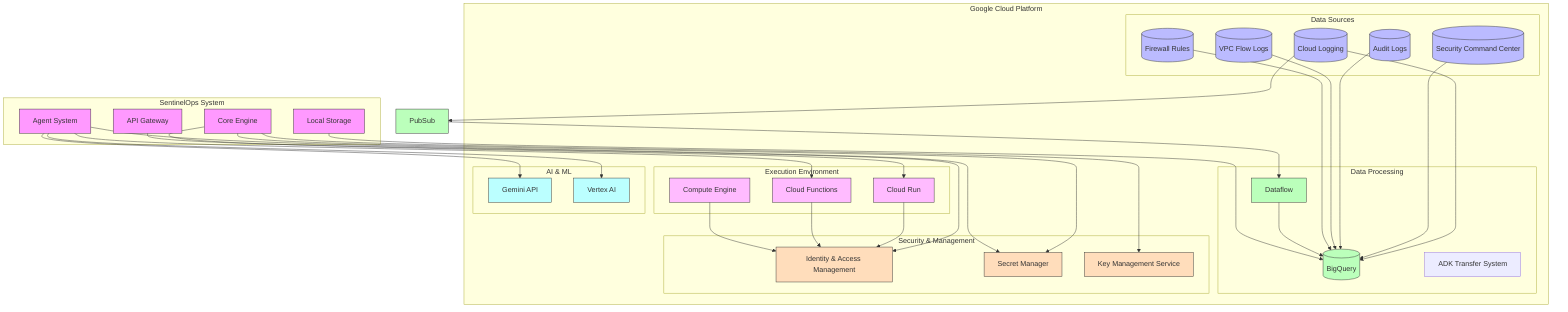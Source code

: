 graph TB
    subgraph "SentinelOps System"
        API[API Gateway]
        Core[Core Engine]
        Agents[Agent System]
        Storage[Local Storage]
    end
    
    subgraph "Google Cloud Platform"
        subgraph "Data Sources"
            CloudLogs[(Cloud Logging)]
            SecurityCmd[(Security Command Center)]
            AuditLogs[(Audit Logs)]
            VPCFlow[(VPC Flow Logs)]
            FirewallRules[(Firewall Rules)]
        end
        
        subgraph "Data Processing"
            BigQuery[(BigQuery)]
            Dataflow[Dataflow]
            ADKTransfer[ADK Transfer System]
        end
        
        subgraph "Execution Environment"
            CloudRun[Cloud Run]
            CloudFunctions[Cloud Functions]
            GCE[Compute Engine]
        end        
        subgraph "Security & Management"
            IAM[Identity & Access Management]
            SecretManager[Secret Manager]
            KMS[Key Management Service]
        end
        
        subgraph "AI & ML"
            Gemini[Gemini API]
            VertexAI[Vertex AI]
        end
    end
    
    %% Data Source Connections
    CloudLogs --> BigQuery
    SecurityCmd --> BigQuery
    AuditLogs --> BigQuery
    VPCFlow --> BigQuery
    FirewallRules --> BigQuery
    
    %% Data Processing Flow
    CloudLogs --> PubSub
    PubSub --> Dataflow
    Dataflow --> BigQuery
    
    %% SentinelOps to GCP Connections
    API --> IAM
    Core --> CloudRun
    Agents --> CloudFunctions
    Storage --> BigQuery    
    %% Security Connections
    Core --> SecretManager
    Core --> KMS
    Agents --> SecretManager
    
    %% AI Connections
    Agents --> Gemini
    Agents --> VertexAI
    
    %% Execution Environment
    CloudRun --> IAM
    CloudFunctions --> IAM
    GCE --> IAM
    
    %% Style Classes
    classDef sentinelops fill:#f9f,stroke:#333,stroke-width:1px;
    classDef datasource fill:#bbf,stroke:#333,stroke-width:1px;
    classDef processing fill:#bfb,stroke:#333,stroke-width:1px;
    classDef execution fill:#fbf,stroke:#333,stroke-width:1px;
    classDef security fill:#fdb,stroke:#333,stroke-width:1px;
    classDef ai fill:#bff,stroke:#333,stroke-width:1px;
    
    %% Apply Styles
    class API,Core,Agents,Storage sentinelops;
    class CloudLogs,SecurityCmd,AuditLogs,VPCFlow,FirewallRules datasource;
    class BigQuery,Dataflow,PubSub processing;
    class CloudRun,CloudFunctions,GCE execution;
    class IAM,SecretManager,KMS security;
    class Gemini,VertexAI ai;